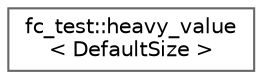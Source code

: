 digraph "类继承关系图"
{
 // LATEX_PDF_SIZE
  bgcolor="transparent";
  edge [fontname=Helvetica,fontsize=10,labelfontname=Helvetica,labelfontsize=10];
  node [fontname=Helvetica,fontsize=10,shape=box,height=0.2,width=0.4];
  rankdir="LR";
  Node0 [id="Node000000",label="fc_test::heavy_value\l\< DefaultSize \>",height=0.2,width=0.4,color="grey40", fillcolor="white", style="filled",URL="$structfc__test_1_1heavy__value.html",tooltip=" "];
}
